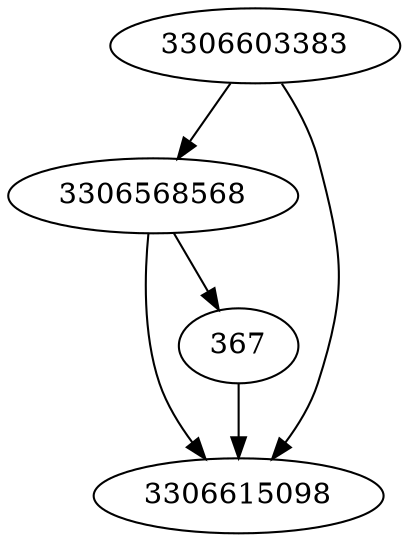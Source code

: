 strict digraph  {
3306568568;
3306615098;
3306603383;
367;
3306568568 -> 3306615098;
3306568568 -> 367;
3306603383 -> 3306568568;
3306603383 -> 3306615098;
367 -> 3306615098;
}
